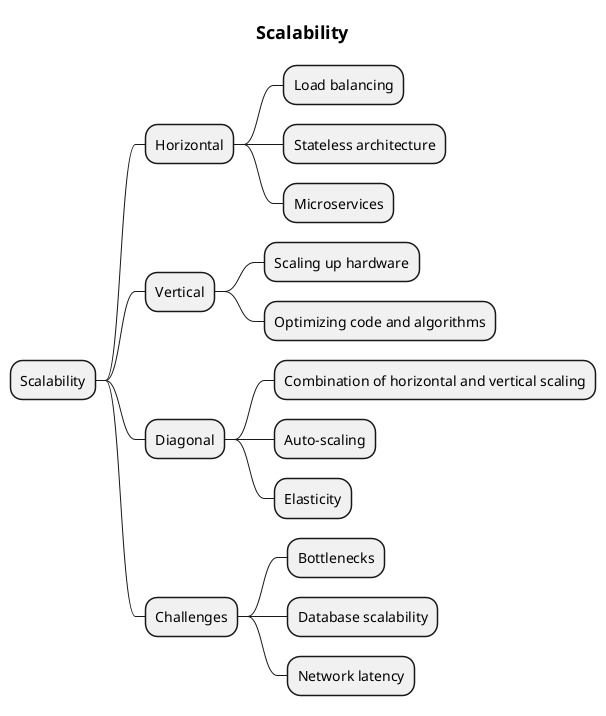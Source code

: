 @startmindmap
title =  Scalability

* Scalability
** Horizontal
*** Load balancing
*** Stateless architecture
*** Microservices
** Vertical
*** Scaling up hardware
*** Optimizing code and algorithms
** Diagonal
*** Combination of horizontal and vertical scaling
*** Auto-scaling
*** Elasticity
** Challenges
*** Bottlenecks
*** Database scalability
*** Network latency
@endmindmap
